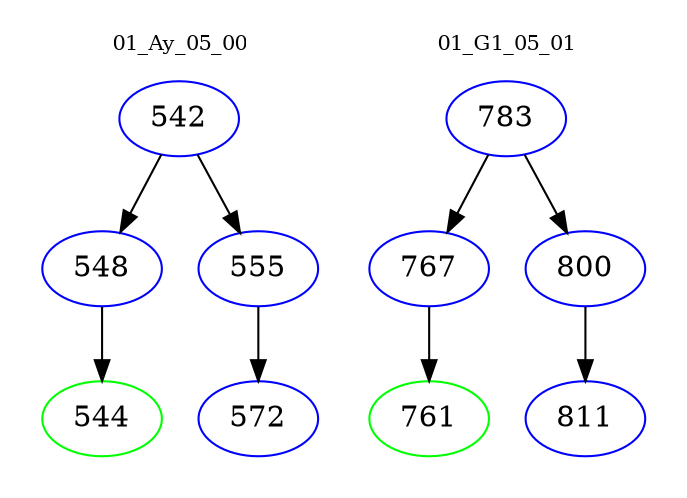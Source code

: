 digraph{
subgraph cluster_0 {
color = white
label = "01_Ay_05_00";
fontsize=10;
T0_542 [label="542", color="blue"]
T0_542 -> T0_548 [color="black"]
T0_548 [label="548", color="blue"]
T0_548 -> T0_544 [color="black"]
T0_544 [label="544", color="green"]
T0_542 -> T0_555 [color="black"]
T0_555 [label="555", color="blue"]
T0_555 -> T0_572 [color="black"]
T0_572 [label="572", color="blue"]
}
subgraph cluster_1 {
color = white
label = "01_G1_05_01";
fontsize=10;
T1_783 [label="783", color="blue"]
T1_783 -> T1_767 [color="black"]
T1_767 [label="767", color="blue"]
T1_767 -> T1_761 [color="black"]
T1_761 [label="761", color="green"]
T1_783 -> T1_800 [color="black"]
T1_800 [label="800", color="blue"]
T1_800 -> T1_811 [color="black"]
T1_811 [label="811", color="blue"]
}
}
